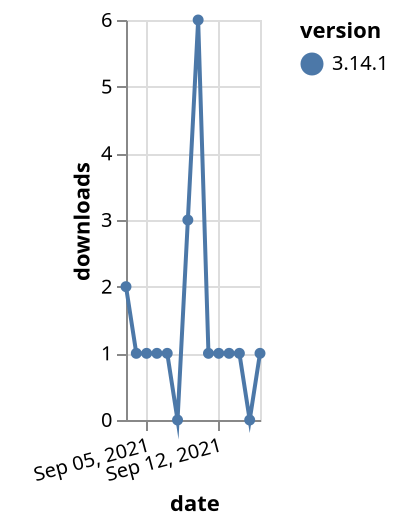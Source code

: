 {"$schema": "https://vega.github.io/schema/vega-lite/v5.json", "description": "A simple bar chart with embedded data.", "data": {"values": [{"date": "2021-09-03", "total": 515, "delta": 2, "version": "3.14.1"}, {"date": "2021-09-04", "total": 516, "delta": 1, "version": "3.14.1"}, {"date": "2021-09-05", "total": 517, "delta": 1, "version": "3.14.1"}, {"date": "2021-09-06", "total": 518, "delta": 1, "version": "3.14.1"}, {"date": "2021-09-07", "total": 519, "delta": 1, "version": "3.14.1"}, {"date": "2021-09-08", "total": 519, "delta": 0, "version": "3.14.1"}, {"date": "2021-09-09", "total": 522, "delta": 3, "version": "3.14.1"}, {"date": "2021-09-10", "total": 528, "delta": 6, "version": "3.14.1"}, {"date": "2021-09-11", "total": 529, "delta": 1, "version": "3.14.1"}, {"date": "2021-09-12", "total": 530, "delta": 1, "version": "3.14.1"}, {"date": "2021-09-13", "total": 531, "delta": 1, "version": "3.14.1"}, {"date": "2021-09-14", "total": 532, "delta": 1, "version": "3.14.1"}, {"date": "2021-09-15", "total": 532, "delta": 0, "version": "3.14.1"}, {"date": "2021-09-16", "total": 533, "delta": 1, "version": "3.14.1"}]}, "width": "container", "mark": {"type": "line", "point": {"filled": true}}, "encoding": {"x": {"field": "date", "type": "temporal", "timeUnit": "yearmonthdate", "title": "date", "axis": {"labelAngle": -15}}, "y": {"field": "delta", "type": "quantitative", "title": "downloads"}, "color": {"field": "version", "type": "nominal"}, "tooltip": {"field": "delta"}}}